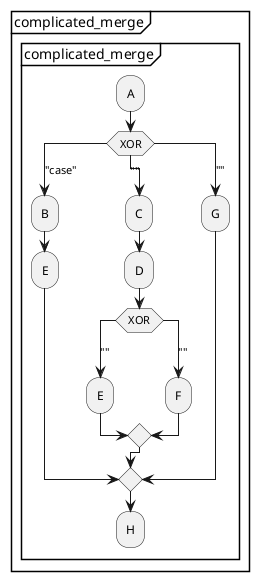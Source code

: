 @startuml
    partition "complicated_merge" {
        group "complicated_merge"
            :A;
            switch (XOR)
                case ("case")
                    :B;
                    :E;
                case ("")
                    :C;
                    :D;
                    switch (XOR)
                        case ("")
                            :E;
                        case ("")
                            :F;
                    endswitch
                case ("")
                    :G;
            endswitch
            :H;
        end group
    }
@enduml